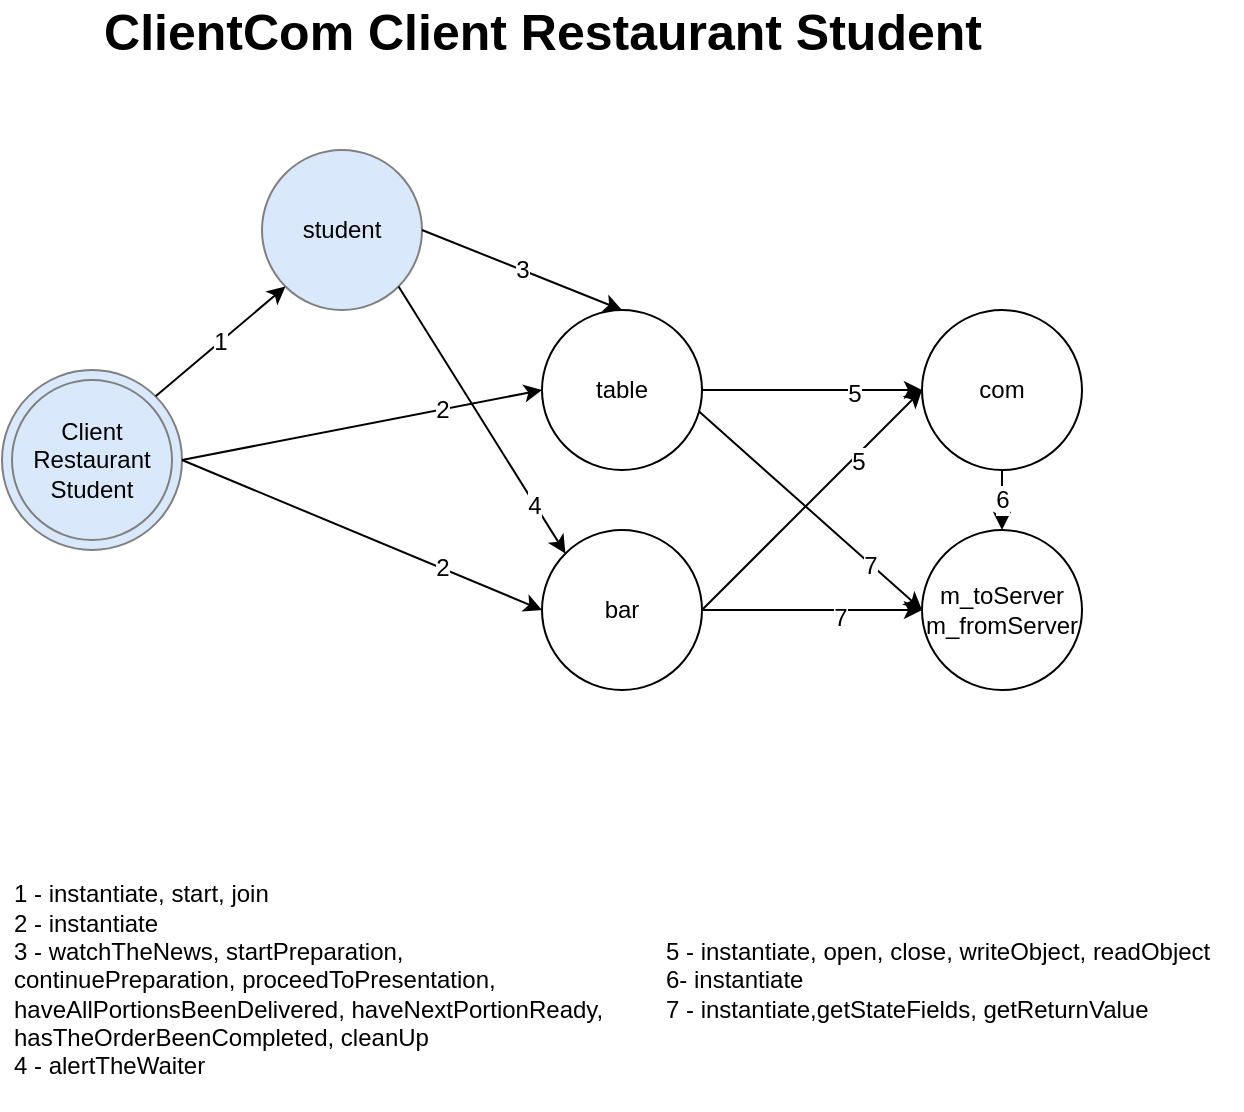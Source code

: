 <mxfile version="18.0.4" type="device"><diagram id="dL68ML8HeQB0krsFM4QG" name="Page-1"><mxGraphModel dx="1038" dy="617" grid="1" gridSize="10" guides="1" tooltips="1" connect="1" arrows="1" fold="1" page="1" pageScale="1" pageWidth="827" pageHeight="1169" math="0" shadow="0"><root><mxCell id="0"/><mxCell id="1" parent="0"/><mxCell id="CHyU5B67_R3pXy2R8SUt-1" value="student" style="ellipse;whiteSpace=wrap;html=1;fillColor=#dae8fc;strokeColor=#808080;" parent="1" vertex="1"><mxGeometry x="250" y="100" width="80" height="80" as="geometry"/></mxCell><mxCell id="CHyU5B67_R3pXy2R8SUt-4" value="table" style="ellipse;whiteSpace=wrap;html=1;" parent="1" vertex="1"><mxGeometry x="390" y="180" width="80" height="80" as="geometry"/></mxCell><mxCell id="CHyU5B67_R3pXy2R8SUt-40" value="&lt;div&gt;&lt;br&gt;&lt;/div&gt;&lt;div&gt;1 - instantiate, start, join&lt;/div&gt;&lt;div&gt;2 - instantiate&lt;br&gt;&lt;/div&gt;&lt;div&gt;3 -&amp;nbsp;watchTheNews,&amp;nbsp;startPreparation,&amp;nbsp;&lt;br&gt;&lt;/div&gt;&lt;div&gt;continuePreparation,&amp;nbsp;proceedToPresentation,&lt;br&gt;&lt;/div&gt;&lt;div&gt;haveAllPortionsBeenDelivered,&amp;nbsp;haveNextPortionReady,&lt;br&gt;&lt;/div&gt;&lt;div&gt;hasTheOrderBeenCompleted,&amp;nbsp;cleanUp&lt;br&gt;&lt;/div&gt;&lt;div&gt;4 -&amp;nbsp;alertTheWaiter&lt;/div&gt;&lt;div&gt;&lt;br&gt;&lt;/div&gt;" style="text;html=1;strokeColor=none;fillColor=none;align=left;verticalAlign=middle;whiteSpace=wrap;rounded=0;" parent="1" vertex="1"><mxGeometry x="124" y="460" width="290" height="110" as="geometry"/></mxCell><mxCell id="dAU44HsFRGqah6hTK-VC-1" value="&lt;div&gt;5 - instantiate, open, close, writeObject, readObject&lt;/div&gt;&lt;div&gt;&lt;span style=&quot;background-color: initial;&quot;&gt;6- instantiate&lt;/span&gt;&lt;/div&gt;&lt;div&gt;&lt;span&gt;7 - instantiate,getStateFields, getReturnValue&lt;/span&gt;&lt;/div&gt;" style="text;html=1;strokeColor=none;fillColor=none;align=left;verticalAlign=middle;whiteSpace=wrap;rounded=0;" parent="1" vertex="1"><mxGeometry x="450" y="475" width="290" height="80" as="geometry"/></mxCell><mxCell id="sB3GNyKT00Ip3FJHEHId-1" value="" style="group" vertex="1" connectable="0" parent="1"><mxGeometry x="120" y="210" width="90" height="90" as="geometry"/></mxCell><mxCell id="0n8z57wEoNdcpEe77m6L-2" value="&lt;div&gt;Main&lt;/div&gt;&lt;div&gt;Program&lt;/div&gt;" style="ellipse;whiteSpace=wrap;html=1;fillColor=#dae8fc;strokeColor=#808080;" parent="sB3GNyKT00Ip3FJHEHId-1" vertex="1"><mxGeometry width="90" height="90" as="geometry"/></mxCell><mxCell id="CHyU5B67_R3pXy2R8SUt-41" value="&lt;div&gt;&lt;span style=&quot;background-color: initial;&quot;&gt;Client&lt;/span&gt;&lt;/div&gt;&lt;div&gt;&lt;span style=&quot;background-color: initial;&quot;&gt;Restaurant&lt;/span&gt;&lt;br&gt;&lt;/div&gt;&lt;div&gt;Student&lt;/div&gt;" style="ellipse;whiteSpace=wrap;html=1;fillColor=#dae8fc;strokeColor=#808080;" parent="sB3GNyKT00Ip3FJHEHId-1" vertex="1"><mxGeometry x="5" y="5" width="80" height="80" as="geometry"/></mxCell><mxCell id="sB3GNyKT00Ip3FJHEHId-33" value="&lt;b&gt;&lt;font style=&quot;font-size: 25px;&quot;&gt;ClientCom Client Restaurant Student&lt;/font&gt;&lt;/b&gt;" style="text;html=1;align=center;verticalAlign=middle;resizable=0;points=[];autosize=1;strokeColor=none;fillColor=none;" vertex="1" parent="1"><mxGeometry x="165" y="30" width="450" height="20" as="geometry"/></mxCell><mxCell id="sB3GNyKT00Ip3FJHEHId-73" value="bar" style="ellipse;whiteSpace=wrap;html=1;" vertex="1" parent="1"><mxGeometry x="390" y="290" width="80" height="80" as="geometry"/></mxCell><mxCell id="sB3GNyKT00Ip3FJHEHId-74" value="com" style="ellipse;whiteSpace=wrap;html=1;" vertex="1" parent="1"><mxGeometry x="580" y="180" width="80" height="80" as="geometry"/></mxCell><mxCell id="sB3GNyKT00Ip3FJHEHId-75" value="m_toServer&lt;br&gt;m_fromServer" style="ellipse;whiteSpace=wrap;html=1;" vertex="1" parent="1"><mxGeometry x="580" y="290" width="80" height="80" as="geometry"/></mxCell><mxCell id="sB3GNyKT00Ip3FJHEHId-78" value="1" style="endArrow=classic;html=1;rounded=0;fontSize=12;exitX=1;exitY=0;exitDx=0;exitDy=0;entryX=0;entryY=1;entryDx=0;entryDy=0;" edge="1" parent="1" source="0n8z57wEoNdcpEe77m6L-2" target="CHyU5B67_R3pXy2R8SUt-1"><mxGeometry width="50" height="50" relative="1" as="geometry"><mxPoint x="280" y="300" as="sourcePoint"/><mxPoint x="330" y="250" as="targetPoint"/></mxGeometry></mxCell><mxCell id="sB3GNyKT00Ip3FJHEHId-79" value="" style="endArrow=classic;html=1;rounded=0;fontSize=12;exitX=1;exitY=0.5;exitDx=0;exitDy=0;entryX=0;entryY=0.5;entryDx=0;entryDy=0;" edge="1" parent="1" source="0n8z57wEoNdcpEe77m6L-2" target="CHyU5B67_R3pXy2R8SUt-4"><mxGeometry width="50" height="50" relative="1" as="geometry"><mxPoint x="190" y="390" as="sourcePoint"/><mxPoint x="240" y="340" as="targetPoint"/></mxGeometry></mxCell><mxCell id="sB3GNyKT00Ip3FJHEHId-80" value="2" style="edgeLabel;html=1;align=center;verticalAlign=middle;resizable=0;points=[];fontSize=12;" vertex="1" connectable="0" parent="sB3GNyKT00Ip3FJHEHId-79"><mxGeometry x="0.444" relative="1" as="geometry"><mxPoint as="offset"/></mxGeometry></mxCell><mxCell id="sB3GNyKT00Ip3FJHEHId-81" value="" style="endArrow=classic;html=1;rounded=0;fontSize=12;exitX=1;exitY=0.5;exitDx=0;exitDy=0;entryX=0;entryY=0.5;entryDx=0;entryDy=0;" edge="1" parent="1" source="0n8z57wEoNdcpEe77m6L-2" target="sB3GNyKT00Ip3FJHEHId-73"><mxGeometry width="50" height="50" relative="1" as="geometry"><mxPoint x="220" y="265" as="sourcePoint"/><mxPoint x="400" y="230" as="targetPoint"/></mxGeometry></mxCell><mxCell id="sB3GNyKT00Ip3FJHEHId-82" value="2" style="edgeLabel;html=1;align=center;verticalAlign=middle;resizable=0;points=[];fontSize=12;" vertex="1" connectable="0" parent="sB3GNyKT00Ip3FJHEHId-81"><mxGeometry x="0.444" relative="1" as="geometry"><mxPoint as="offset"/></mxGeometry></mxCell><mxCell id="sB3GNyKT00Ip3FJHEHId-83" value="3" style="endArrow=classic;html=1;rounded=0;fontSize=12;exitX=1;exitY=0.5;exitDx=0;exitDy=0;entryX=0.5;entryY=0;entryDx=0;entryDy=0;" edge="1" parent="1" source="CHyU5B67_R3pXy2R8SUt-1" target="CHyU5B67_R3pXy2R8SUt-4"><mxGeometry width="50" height="50" relative="1" as="geometry"><mxPoint x="150" y="430" as="sourcePoint"/><mxPoint x="200" y="380" as="targetPoint"/></mxGeometry></mxCell><mxCell id="sB3GNyKT00Ip3FJHEHId-84" value="" style="endArrow=classic;html=1;rounded=0;fontSize=12;exitX=1;exitY=1;exitDx=0;exitDy=0;entryX=0;entryY=0;entryDx=0;entryDy=0;" edge="1" parent="1" source="CHyU5B67_R3pXy2R8SUt-1" target="sB3GNyKT00Ip3FJHEHId-73"><mxGeometry width="50" height="50" relative="1" as="geometry"><mxPoint x="110" y="440" as="sourcePoint"/><mxPoint x="160" y="390" as="targetPoint"/></mxGeometry></mxCell><mxCell id="sB3GNyKT00Ip3FJHEHId-85" value="4" style="edgeLabel;html=1;align=center;verticalAlign=middle;resizable=0;points=[];fontSize=12;" vertex="1" connectable="0" parent="sB3GNyKT00Ip3FJHEHId-84"><mxGeometry x="0.63" y="-1" relative="1" as="geometry"><mxPoint as="offset"/></mxGeometry></mxCell><mxCell id="sB3GNyKT00Ip3FJHEHId-86" value="" style="endArrow=classic;html=1;rounded=0;fontSize=12;exitX=1;exitY=0.5;exitDx=0;exitDy=0;entryX=0;entryY=0.5;entryDx=0;entryDy=0;" edge="1" parent="1" source="CHyU5B67_R3pXy2R8SUt-4" target="sB3GNyKT00Ip3FJHEHId-74"><mxGeometry width="50" height="50" relative="1" as="geometry"><mxPoint x="390" y="460" as="sourcePoint"/><mxPoint x="440" y="410" as="targetPoint"/></mxGeometry></mxCell><mxCell id="sB3GNyKT00Ip3FJHEHId-87" value="5" style="edgeLabel;html=1;align=center;verticalAlign=middle;resizable=0;points=[];fontSize=12;" vertex="1" connectable="0" parent="sB3GNyKT00Ip3FJHEHId-86"><mxGeometry x="0.382" y="-2" relative="1" as="geometry"><mxPoint as="offset"/></mxGeometry></mxCell><mxCell id="sB3GNyKT00Ip3FJHEHId-88" value="" style="endArrow=classic;html=1;rounded=0;fontSize=12;exitX=1;exitY=0.5;exitDx=0;exitDy=0;entryX=0;entryY=0.5;entryDx=0;entryDy=0;" edge="1" parent="1" source="sB3GNyKT00Ip3FJHEHId-73" target="sB3GNyKT00Ip3FJHEHId-74"><mxGeometry width="50" height="50" relative="1" as="geometry"><mxPoint x="480" y="230" as="sourcePoint"/><mxPoint x="590" y="230" as="targetPoint"/></mxGeometry></mxCell><mxCell id="sB3GNyKT00Ip3FJHEHId-89" value="5" style="edgeLabel;html=1;align=center;verticalAlign=middle;resizable=0;points=[];fontSize=12;" vertex="1" connectable="0" parent="sB3GNyKT00Ip3FJHEHId-88"><mxGeometry x="0.382" y="-2" relative="1" as="geometry"><mxPoint as="offset"/></mxGeometry></mxCell><mxCell id="sB3GNyKT00Ip3FJHEHId-90" value="6" style="endArrow=classic;html=1;rounded=0;fontSize=12;exitX=0.5;exitY=1;exitDx=0;exitDy=0;entryX=0.5;entryY=0;entryDx=0;entryDy=0;" edge="1" parent="1" source="sB3GNyKT00Ip3FJHEHId-74" target="sB3GNyKT00Ip3FJHEHId-75"><mxGeometry width="50" height="50" relative="1" as="geometry"><mxPoint x="760" y="390" as="sourcePoint"/><mxPoint x="810" y="340" as="targetPoint"/></mxGeometry></mxCell><mxCell id="sB3GNyKT00Ip3FJHEHId-91" value="" style="endArrow=classic;html=1;rounded=0;fontSize=12;exitX=0.98;exitY=0.633;exitDx=0;exitDy=0;exitPerimeter=0;entryX=0;entryY=0.5;entryDx=0;entryDy=0;" edge="1" parent="1" source="CHyU5B67_R3pXy2R8SUt-4" target="sB3GNyKT00Ip3FJHEHId-75"><mxGeometry width="50" height="50" relative="1" as="geometry"><mxPoint x="230" y="450" as="sourcePoint"/><mxPoint x="550" y="310" as="targetPoint"/></mxGeometry></mxCell><mxCell id="sB3GNyKT00Ip3FJHEHId-93" value="7" style="edgeLabel;html=1;align=center;verticalAlign=middle;resizable=0;points=[];fontSize=12;" vertex="1" connectable="0" parent="sB3GNyKT00Ip3FJHEHId-91"><mxGeometry x="0.544" y="-1" relative="1" as="geometry"><mxPoint as="offset"/></mxGeometry></mxCell><mxCell id="sB3GNyKT00Ip3FJHEHId-92" value="" style="endArrow=classic;html=1;rounded=0;fontSize=12;exitX=1;exitY=0.5;exitDx=0;exitDy=0;" edge="1" parent="1" source="sB3GNyKT00Ip3FJHEHId-73"><mxGeometry width="50" height="50" relative="1" as="geometry"><mxPoint x="478.4" y="240.64" as="sourcePoint"/><mxPoint x="580" y="330" as="targetPoint"/></mxGeometry></mxCell><mxCell id="sB3GNyKT00Ip3FJHEHId-94" value="7" style="edgeLabel;html=1;align=center;verticalAlign=middle;resizable=0;points=[];fontSize=12;" vertex="1" connectable="0" parent="sB3GNyKT00Ip3FJHEHId-92"><mxGeometry x="0.255" y="-4" relative="1" as="geometry"><mxPoint as="offset"/></mxGeometry></mxCell></root></mxGraphModel></diagram></mxfile>